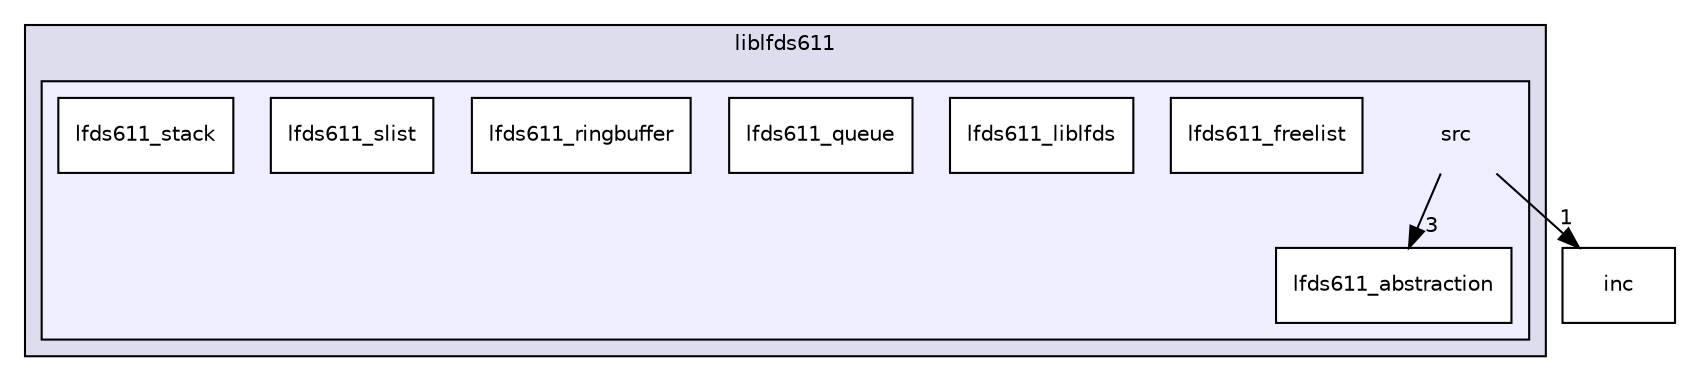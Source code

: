 digraph "UTIL/LFDS/liblfds6.1.1/liblfds611/src" {
  compound=true
  node [ fontsize="10", fontname="Helvetica"];
  edge [ labelfontsize="10", labelfontname="Helvetica"];
  subgraph clusterdir_0033458faf607c867fb6ec487393d4ea {
    graph [ bgcolor="#ddddee", pencolor="black", label="liblfds611" fontname="Helvetica", fontsize="10", URL="dir_0033458faf607c867fb6ec487393d4ea.html"]
  subgraph clusterdir_0a655db9a85a50e8db662a80b99aeaaa {
    graph [ bgcolor="#eeeeff", pencolor="black", label="" URL="dir_0a655db9a85a50e8db662a80b99aeaaa.html"];
    dir_0a655db9a85a50e8db662a80b99aeaaa [shape=plaintext label="src"];
    dir_378e4ba66a183db0177159584b977a20 [shape=box label="lfds611_abstraction" color="black" fillcolor="white" style="filled" URL="dir_378e4ba66a183db0177159584b977a20.html"];
    dir_3fe99ef083070b0a3222b475855610da [shape=box label="lfds611_freelist" color="black" fillcolor="white" style="filled" URL="dir_3fe99ef083070b0a3222b475855610da.html"];
    dir_aae5f4e2f313bf7fb2018503e9a09592 [shape=box label="lfds611_liblfds" color="black" fillcolor="white" style="filled" URL="dir_aae5f4e2f313bf7fb2018503e9a09592.html"];
    dir_53afc6e6e46aac4fe5955aaad80b468e [shape=box label="lfds611_queue" color="black" fillcolor="white" style="filled" URL="dir_53afc6e6e46aac4fe5955aaad80b468e.html"];
    dir_ad561009ab81922859589c75c70f2cb6 [shape=box label="lfds611_ringbuffer" color="black" fillcolor="white" style="filled" URL="dir_ad561009ab81922859589c75c70f2cb6.html"];
    dir_f196cf33c866288eefdf92932e7b1f03 [shape=box label="lfds611_slist" color="black" fillcolor="white" style="filled" URL="dir_f196cf33c866288eefdf92932e7b1f03.html"];
    dir_1c1cb0512670c83911b06c2ca98861b6 [shape=box label="lfds611_stack" color="black" fillcolor="white" style="filled" URL="dir_1c1cb0512670c83911b06c2ca98861b6.html"];
  }
  }
  dir_86fb2d63d281e275bb46505acb19caef [shape=box label="inc" URL="dir_86fb2d63d281e275bb46505acb19caef.html"];
  dir_0a655db9a85a50e8db662a80b99aeaaa->dir_86fb2d63d281e275bb46505acb19caef [headlabel="1", labeldistance=1.5 headhref="dir_000054_000053.html"];
  dir_0a655db9a85a50e8db662a80b99aeaaa->dir_378e4ba66a183db0177159584b977a20 [headlabel="3", labeldistance=1.5 headhref="dir_000054_000059.html"];
}
